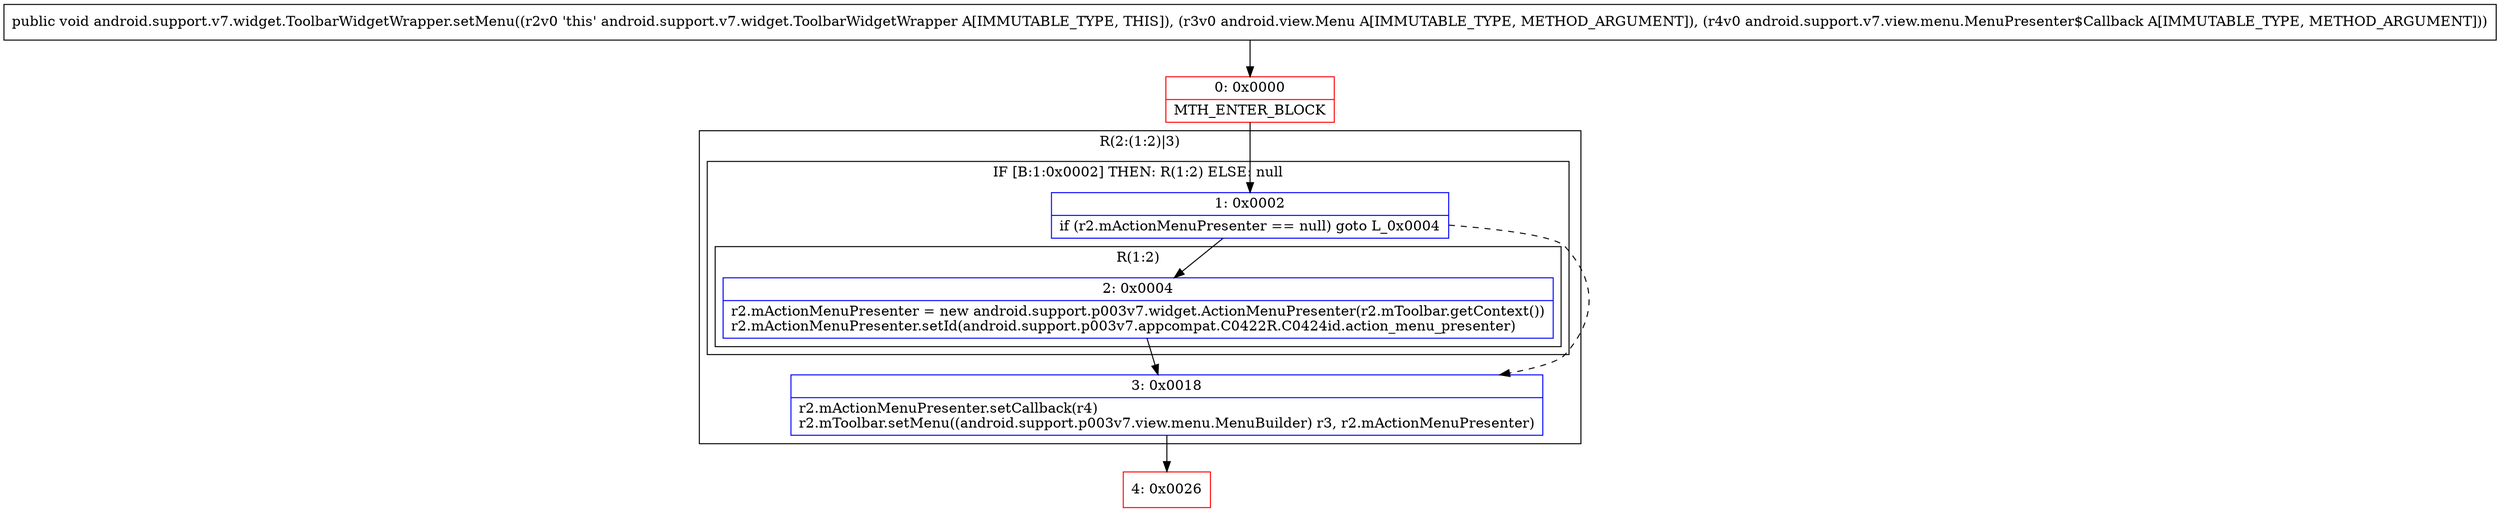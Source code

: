 digraph "CFG forandroid.support.v7.widget.ToolbarWidgetWrapper.setMenu(Landroid\/view\/Menu;Landroid\/support\/v7\/view\/menu\/MenuPresenter$Callback;)V" {
subgraph cluster_Region_1184899224 {
label = "R(2:(1:2)|3)";
node [shape=record,color=blue];
subgraph cluster_IfRegion_71780161 {
label = "IF [B:1:0x0002] THEN: R(1:2) ELSE: null";
node [shape=record,color=blue];
Node_1 [shape=record,label="{1\:\ 0x0002|if (r2.mActionMenuPresenter == null) goto L_0x0004\l}"];
subgraph cluster_Region_202310253 {
label = "R(1:2)";
node [shape=record,color=blue];
Node_2 [shape=record,label="{2\:\ 0x0004|r2.mActionMenuPresenter = new android.support.p003v7.widget.ActionMenuPresenter(r2.mToolbar.getContext())\lr2.mActionMenuPresenter.setId(android.support.p003v7.appcompat.C0422R.C0424id.action_menu_presenter)\l}"];
}
}
Node_3 [shape=record,label="{3\:\ 0x0018|r2.mActionMenuPresenter.setCallback(r4)\lr2.mToolbar.setMenu((android.support.p003v7.view.menu.MenuBuilder) r3, r2.mActionMenuPresenter)\l}"];
}
Node_0 [shape=record,color=red,label="{0\:\ 0x0000|MTH_ENTER_BLOCK\l}"];
Node_4 [shape=record,color=red,label="{4\:\ 0x0026}"];
MethodNode[shape=record,label="{public void android.support.v7.widget.ToolbarWidgetWrapper.setMenu((r2v0 'this' android.support.v7.widget.ToolbarWidgetWrapper A[IMMUTABLE_TYPE, THIS]), (r3v0 android.view.Menu A[IMMUTABLE_TYPE, METHOD_ARGUMENT]), (r4v0 android.support.v7.view.menu.MenuPresenter$Callback A[IMMUTABLE_TYPE, METHOD_ARGUMENT])) }"];
MethodNode -> Node_0;
Node_1 -> Node_2;
Node_1 -> Node_3[style=dashed];
Node_2 -> Node_3;
Node_3 -> Node_4;
Node_0 -> Node_1;
}


